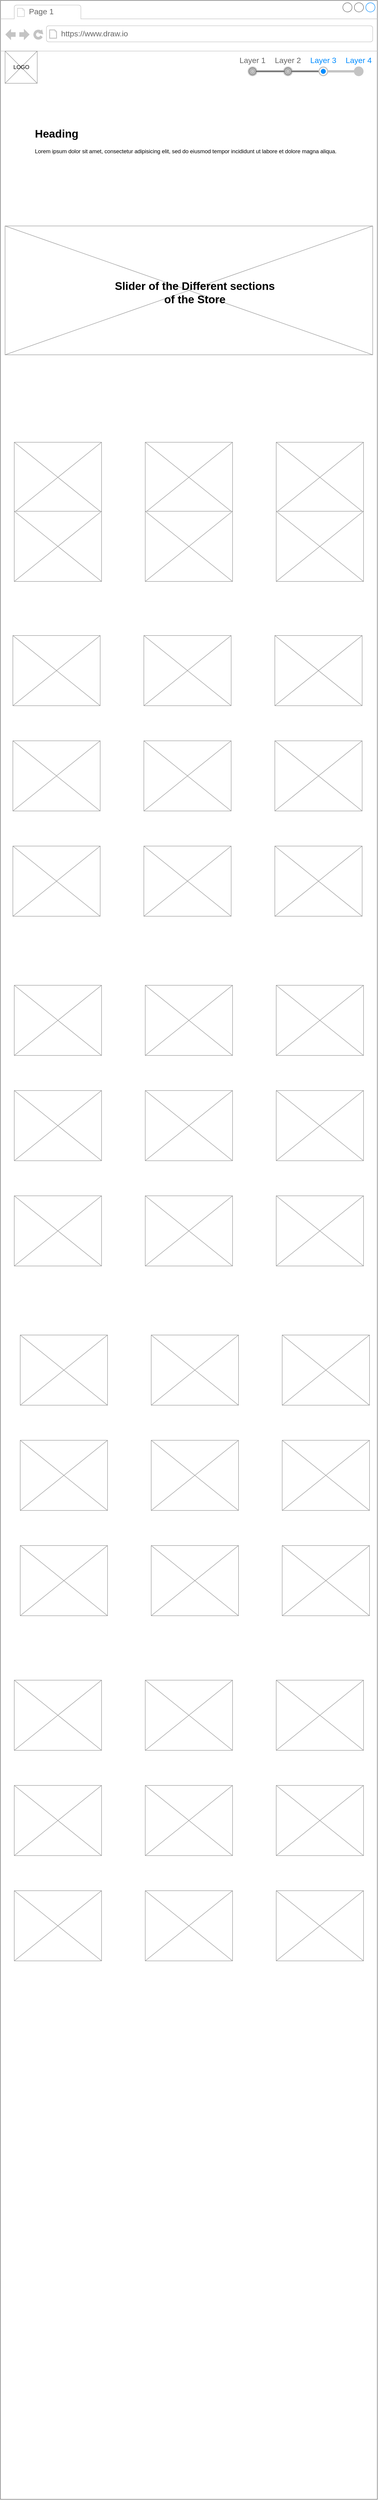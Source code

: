 <mxfile version="13.6.6" type="github">
  <diagram id="SzC1pkk3Dp7Q5FKMa4gf" name="Page-1">
    <mxGraphModel dx="3166" dy="2455" grid="1" gridSize="10" guides="1" tooltips="1" connect="1" arrows="1" fold="1" page="1" pageScale="1" pageWidth="827" pageHeight="1169" math="0" shadow="0">
      <root>
        <mxCell id="0" />
        <mxCell id="1" parent="0" />
        <mxCell id="fV-SpjQVINLK7v3Sb_gR-1" value="" style="strokeWidth=1;shadow=0;dashed=0;align=center;html=1;shape=mxgraph.mockup.containers.browserWindow;rSize=0;strokeColor=#666666;strokeColor2=#008cff;strokeColor3=#c4c4c4;mainText=,;recursiveResize=0;" vertex="1" parent="1">
          <mxGeometry x="7" y="-1040" width="820" height="5430" as="geometry" />
        </mxCell>
        <mxCell id="fV-SpjQVINLK7v3Sb_gR-2" value="Page 1" style="strokeWidth=1;shadow=0;dashed=0;align=center;html=1;shape=mxgraph.mockup.containers.anchor;fontSize=17;fontColor=#666666;align=left;" vertex="1" parent="fV-SpjQVINLK7v3Sb_gR-1">
          <mxGeometry x="60" y="12" width="110" height="26" as="geometry" />
        </mxCell>
        <mxCell id="fV-SpjQVINLK7v3Sb_gR-3" value="https://www.draw.io" style="strokeWidth=1;shadow=0;dashed=0;align=center;html=1;shape=mxgraph.mockup.containers.anchor;rSize=0;fontSize=17;fontColor=#666666;align=left;" vertex="1" parent="fV-SpjQVINLK7v3Sb_gR-1">
          <mxGeometry x="130" y="60" width="250" height="26" as="geometry" />
        </mxCell>
        <mxCell id="fV-SpjQVINLK7v3Sb_gR-4" value="" style="verticalLabelPosition=bottom;shadow=0;dashed=0;align=center;html=1;verticalAlign=top;strokeWidth=1;shape=mxgraph.mockup.graphics.simpleIcon;strokeColor=#999999;" vertex="1" parent="fV-SpjQVINLK7v3Sb_gR-1">
          <mxGeometry x="10" y="110" width="70" height="70" as="geometry" />
        </mxCell>
        <mxCell id="fV-SpjQVINLK7v3Sb_gR-5" value="LOGO" style="text;html=1;resizable=0;autosize=1;align=center;verticalAlign=middle;points=[];fillColor=none;strokeColor=none;rounded=0;" vertex="1" parent="fV-SpjQVINLK7v3Sb_gR-1">
          <mxGeometry x="20" y="135" width="50" height="20" as="geometry" />
        </mxCell>
        <mxCell id="fV-SpjQVINLK7v3Sb_gR-6" value="" style="strokeWidth=1;shadow=0;dashed=0;align=center;html=1;shape=mxgraph.mockup.navigation.stepBar;strokeColor=#c4c4c4;textColor=#666666;textColor2=#008cff;mainText=Layer 1,Layer 2,+Layer 3,Layer 4;textSize=17;fillColor=#666666;overflow=fill;fontSize=17;fontColor=#666666;" vertex="1" parent="fV-SpjQVINLK7v3Sb_gR-1">
          <mxGeometry x="510" y="120" width="300" height="20" as="geometry" />
        </mxCell>
        <mxCell id="fV-SpjQVINLK7v3Sb_gR-197" value="" style="group" vertex="1" connectable="0" parent="fV-SpjQVINLK7v3Sb_gR-1">
          <mxGeometry x="10" y="490" width="800" height="280" as="geometry" />
        </mxCell>
        <mxCell id="fV-SpjQVINLK7v3Sb_gR-33" value="" style="verticalLabelPosition=bottom;shadow=0;dashed=0;align=center;html=1;verticalAlign=top;strokeWidth=1;shape=mxgraph.mockup.graphics.simpleIcon;strokeColor=#999999;" vertex="1" parent="fV-SpjQVINLK7v3Sb_gR-197">
          <mxGeometry width="800" height="280" as="geometry" />
        </mxCell>
        <mxCell id="fV-SpjQVINLK7v3Sb_gR-34" value="&lt;font style=&quot;font-size: 24px&quot;&gt;&lt;b&gt;Slider of the Different sections &lt;br&gt;of the Store&lt;/b&gt;&lt;/font&gt;" style="text;html=1;strokeColor=none;fillColor=none;align=center;verticalAlign=middle;whiteSpace=wrap;rounded=0;" vertex="1" parent="fV-SpjQVINLK7v3Sb_gR-197">
          <mxGeometry x="193" y="90" width="440" height="110" as="geometry" />
        </mxCell>
        <mxCell id="fV-SpjQVINLK7v3Sb_gR-207" value="" style="group" vertex="1" connectable="0" parent="fV-SpjQVINLK7v3Sb_gR-1">
          <mxGeometry x="30" y="3650" width="760" height="610" as="geometry" />
        </mxCell>
        <mxCell id="fV-SpjQVINLK7v3Sb_gR-198" value="" style="verticalLabelPosition=bottom;shadow=0;dashed=0;align=center;html=1;verticalAlign=top;strokeWidth=1;shape=mxgraph.mockup.graphics.simpleIcon;strokeColor=#999999;fillColor=#ffffff;" vertex="1" parent="fV-SpjQVINLK7v3Sb_gR-207">
          <mxGeometry width="190" height="152.5" as="geometry" />
        </mxCell>
        <mxCell id="fV-SpjQVINLK7v3Sb_gR-199" value="" style="verticalLabelPosition=bottom;shadow=0;dashed=0;align=center;html=1;verticalAlign=top;strokeWidth=1;shape=mxgraph.mockup.graphics.simpleIcon;strokeColor=#999999;fillColor=#ffffff;" vertex="1" parent="fV-SpjQVINLK7v3Sb_gR-207">
          <mxGeometry x="285" width="190" height="152.5" as="geometry" />
        </mxCell>
        <mxCell id="fV-SpjQVINLK7v3Sb_gR-200" value="" style="verticalLabelPosition=bottom;shadow=0;dashed=0;align=center;html=1;verticalAlign=top;strokeWidth=1;shape=mxgraph.mockup.graphics.simpleIcon;strokeColor=#999999;fillColor=#ffffff;" vertex="1" parent="fV-SpjQVINLK7v3Sb_gR-207">
          <mxGeometry x="570" width="190" height="152.5" as="geometry" />
        </mxCell>
        <mxCell id="fV-SpjQVINLK7v3Sb_gR-201" value="" style="verticalLabelPosition=bottom;shadow=0;dashed=0;align=center;html=1;verticalAlign=top;strokeWidth=1;shape=mxgraph.mockup.graphics.simpleIcon;strokeColor=#999999;fillColor=#ffffff;" vertex="1" parent="fV-SpjQVINLK7v3Sb_gR-207">
          <mxGeometry y="228.75" width="190" height="152.5" as="geometry" />
        </mxCell>
        <mxCell id="fV-SpjQVINLK7v3Sb_gR-202" value="" style="verticalLabelPosition=bottom;shadow=0;dashed=0;align=center;html=1;verticalAlign=top;strokeWidth=1;shape=mxgraph.mockup.graphics.simpleIcon;strokeColor=#999999;fillColor=#ffffff;" vertex="1" parent="fV-SpjQVINLK7v3Sb_gR-207">
          <mxGeometry x="285" y="228.75" width="190" height="152.5" as="geometry" />
        </mxCell>
        <mxCell id="fV-SpjQVINLK7v3Sb_gR-203" value="" style="verticalLabelPosition=bottom;shadow=0;dashed=0;align=center;html=1;verticalAlign=top;strokeWidth=1;shape=mxgraph.mockup.graphics.simpleIcon;strokeColor=#999999;fillColor=#ffffff;" vertex="1" parent="fV-SpjQVINLK7v3Sb_gR-207">
          <mxGeometry x="570" y="228.75" width="190" height="152.5" as="geometry" />
        </mxCell>
        <mxCell id="fV-SpjQVINLK7v3Sb_gR-204" value="" style="verticalLabelPosition=bottom;shadow=0;dashed=0;align=center;html=1;verticalAlign=top;strokeWidth=1;shape=mxgraph.mockup.graphics.simpleIcon;strokeColor=#999999;fillColor=#ffffff;" vertex="1" parent="fV-SpjQVINLK7v3Sb_gR-207">
          <mxGeometry y="457.5" width="190" height="152.5" as="geometry" />
        </mxCell>
        <mxCell id="fV-SpjQVINLK7v3Sb_gR-205" value="" style="verticalLabelPosition=bottom;shadow=0;dashed=0;align=center;html=1;verticalAlign=top;strokeWidth=1;shape=mxgraph.mockup.graphics.simpleIcon;strokeColor=#999999;fillColor=#ffffff;" vertex="1" parent="fV-SpjQVINLK7v3Sb_gR-207">
          <mxGeometry x="285" y="457.5" width="190" height="152.5" as="geometry" />
        </mxCell>
        <mxCell id="fV-SpjQVINLK7v3Sb_gR-206" value="" style="verticalLabelPosition=bottom;shadow=0;dashed=0;align=center;html=1;verticalAlign=top;strokeWidth=1;shape=mxgraph.mockup.graphics.simpleIcon;strokeColor=#999999;fillColor=#ffffff;" vertex="1" parent="fV-SpjQVINLK7v3Sb_gR-207">
          <mxGeometry x="570" y="457.5" width="190" height="152.5" as="geometry" />
        </mxCell>
        <mxCell id="fV-SpjQVINLK7v3Sb_gR-208" value="" style="group" vertex="1" connectable="0" parent="fV-SpjQVINLK7v3Sb_gR-1">
          <mxGeometry x="43" y="2900" width="760" height="610" as="geometry" />
        </mxCell>
        <mxCell id="fV-SpjQVINLK7v3Sb_gR-209" value="" style="verticalLabelPosition=bottom;shadow=0;dashed=0;align=center;html=1;verticalAlign=top;strokeWidth=1;shape=mxgraph.mockup.graphics.simpleIcon;strokeColor=#999999;fillColor=#ffffff;" vertex="1" parent="fV-SpjQVINLK7v3Sb_gR-208">
          <mxGeometry width="190" height="152.5" as="geometry" />
        </mxCell>
        <mxCell id="fV-SpjQVINLK7v3Sb_gR-210" value="" style="verticalLabelPosition=bottom;shadow=0;dashed=0;align=center;html=1;verticalAlign=top;strokeWidth=1;shape=mxgraph.mockup.graphics.simpleIcon;strokeColor=#999999;fillColor=#ffffff;" vertex="1" parent="fV-SpjQVINLK7v3Sb_gR-208">
          <mxGeometry x="285" width="190" height="152.5" as="geometry" />
        </mxCell>
        <mxCell id="fV-SpjQVINLK7v3Sb_gR-211" value="" style="verticalLabelPosition=bottom;shadow=0;dashed=0;align=center;html=1;verticalAlign=top;strokeWidth=1;shape=mxgraph.mockup.graphics.simpleIcon;strokeColor=#999999;fillColor=#ffffff;" vertex="1" parent="fV-SpjQVINLK7v3Sb_gR-208">
          <mxGeometry x="570" width="190" height="152.5" as="geometry" />
        </mxCell>
        <mxCell id="fV-SpjQVINLK7v3Sb_gR-212" value="" style="verticalLabelPosition=bottom;shadow=0;dashed=0;align=center;html=1;verticalAlign=top;strokeWidth=1;shape=mxgraph.mockup.graphics.simpleIcon;strokeColor=#999999;fillColor=#ffffff;" vertex="1" parent="fV-SpjQVINLK7v3Sb_gR-208">
          <mxGeometry y="228.75" width="190" height="152.5" as="geometry" />
        </mxCell>
        <mxCell id="fV-SpjQVINLK7v3Sb_gR-213" value="" style="verticalLabelPosition=bottom;shadow=0;dashed=0;align=center;html=1;verticalAlign=top;strokeWidth=1;shape=mxgraph.mockup.graphics.simpleIcon;strokeColor=#999999;fillColor=#ffffff;" vertex="1" parent="fV-SpjQVINLK7v3Sb_gR-208">
          <mxGeometry x="285" y="228.75" width="190" height="152.5" as="geometry" />
        </mxCell>
        <mxCell id="fV-SpjQVINLK7v3Sb_gR-214" value="" style="verticalLabelPosition=bottom;shadow=0;dashed=0;align=center;html=1;verticalAlign=top;strokeWidth=1;shape=mxgraph.mockup.graphics.simpleIcon;strokeColor=#999999;fillColor=#ffffff;" vertex="1" parent="fV-SpjQVINLK7v3Sb_gR-208">
          <mxGeometry x="570" y="228.75" width="190" height="152.5" as="geometry" />
        </mxCell>
        <mxCell id="fV-SpjQVINLK7v3Sb_gR-215" value="" style="verticalLabelPosition=bottom;shadow=0;dashed=0;align=center;html=1;verticalAlign=top;strokeWidth=1;shape=mxgraph.mockup.graphics.simpleIcon;strokeColor=#999999;fillColor=#ffffff;" vertex="1" parent="fV-SpjQVINLK7v3Sb_gR-208">
          <mxGeometry y="457.5" width="190" height="152.5" as="geometry" />
        </mxCell>
        <mxCell id="fV-SpjQVINLK7v3Sb_gR-216" value="" style="verticalLabelPosition=bottom;shadow=0;dashed=0;align=center;html=1;verticalAlign=top;strokeWidth=1;shape=mxgraph.mockup.graphics.simpleIcon;strokeColor=#999999;fillColor=#ffffff;" vertex="1" parent="fV-SpjQVINLK7v3Sb_gR-208">
          <mxGeometry x="285" y="457.5" width="190" height="152.5" as="geometry" />
        </mxCell>
        <mxCell id="fV-SpjQVINLK7v3Sb_gR-217" value="" style="verticalLabelPosition=bottom;shadow=0;dashed=0;align=center;html=1;verticalAlign=top;strokeWidth=1;shape=mxgraph.mockup.graphics.simpleIcon;strokeColor=#999999;fillColor=#ffffff;" vertex="1" parent="fV-SpjQVINLK7v3Sb_gR-208">
          <mxGeometry x="570" y="457.5" width="190" height="152.5" as="geometry" />
        </mxCell>
        <mxCell id="fV-SpjQVINLK7v3Sb_gR-228" value="" style="group" vertex="1" connectable="0" parent="fV-SpjQVINLK7v3Sb_gR-1">
          <mxGeometry x="30" y="2140" width="760" height="610" as="geometry" />
        </mxCell>
        <mxCell id="fV-SpjQVINLK7v3Sb_gR-218" value="" style="group" vertex="1" connectable="0" parent="fV-SpjQVINLK7v3Sb_gR-228">
          <mxGeometry width="760" height="610" as="geometry" />
        </mxCell>
        <mxCell id="fV-SpjQVINLK7v3Sb_gR-219" value="" style="verticalLabelPosition=bottom;shadow=0;dashed=0;align=center;html=1;verticalAlign=top;strokeWidth=1;shape=mxgraph.mockup.graphics.simpleIcon;strokeColor=#999999;fillColor=#ffffff;" vertex="1" parent="fV-SpjQVINLK7v3Sb_gR-218">
          <mxGeometry width="190" height="152.5" as="geometry" />
        </mxCell>
        <mxCell id="fV-SpjQVINLK7v3Sb_gR-220" value="" style="verticalLabelPosition=bottom;shadow=0;dashed=0;align=center;html=1;verticalAlign=top;strokeWidth=1;shape=mxgraph.mockup.graphics.simpleIcon;strokeColor=#999999;fillColor=#ffffff;" vertex="1" parent="fV-SpjQVINLK7v3Sb_gR-218">
          <mxGeometry x="285" width="190" height="152.5" as="geometry" />
        </mxCell>
        <mxCell id="fV-SpjQVINLK7v3Sb_gR-221" value="" style="verticalLabelPosition=bottom;shadow=0;dashed=0;align=center;html=1;verticalAlign=top;strokeWidth=1;shape=mxgraph.mockup.graphics.simpleIcon;strokeColor=#999999;fillColor=#ffffff;" vertex="1" parent="fV-SpjQVINLK7v3Sb_gR-218">
          <mxGeometry x="570" width="190" height="152.5" as="geometry" />
        </mxCell>
        <mxCell id="fV-SpjQVINLK7v3Sb_gR-222" value="" style="verticalLabelPosition=bottom;shadow=0;dashed=0;align=center;html=1;verticalAlign=top;strokeWidth=1;shape=mxgraph.mockup.graphics.simpleIcon;strokeColor=#999999;fillColor=#ffffff;" vertex="1" parent="fV-SpjQVINLK7v3Sb_gR-218">
          <mxGeometry y="228.75" width="190" height="152.5" as="geometry" />
        </mxCell>
        <mxCell id="fV-SpjQVINLK7v3Sb_gR-223" value="" style="verticalLabelPosition=bottom;shadow=0;dashed=0;align=center;html=1;verticalAlign=top;strokeWidth=1;shape=mxgraph.mockup.graphics.simpleIcon;strokeColor=#999999;fillColor=#ffffff;" vertex="1" parent="fV-SpjQVINLK7v3Sb_gR-218">
          <mxGeometry x="285" y="228.75" width="190" height="152.5" as="geometry" />
        </mxCell>
        <mxCell id="fV-SpjQVINLK7v3Sb_gR-224" value="" style="verticalLabelPosition=bottom;shadow=0;dashed=0;align=center;html=1;verticalAlign=top;strokeWidth=1;shape=mxgraph.mockup.graphics.simpleIcon;strokeColor=#999999;fillColor=#ffffff;" vertex="1" parent="fV-SpjQVINLK7v3Sb_gR-218">
          <mxGeometry x="570" y="228.75" width="190" height="152.5" as="geometry" />
        </mxCell>
        <mxCell id="fV-SpjQVINLK7v3Sb_gR-225" value="" style="verticalLabelPosition=bottom;shadow=0;dashed=0;align=center;html=1;verticalAlign=top;strokeWidth=1;shape=mxgraph.mockup.graphics.simpleIcon;strokeColor=#999999;fillColor=#ffffff;" vertex="1" parent="fV-SpjQVINLK7v3Sb_gR-218">
          <mxGeometry y="457.5" width="190" height="152.5" as="geometry" />
        </mxCell>
        <mxCell id="fV-SpjQVINLK7v3Sb_gR-226" value="" style="verticalLabelPosition=bottom;shadow=0;dashed=0;align=center;html=1;verticalAlign=top;strokeWidth=1;shape=mxgraph.mockup.graphics.simpleIcon;strokeColor=#999999;fillColor=#ffffff;" vertex="1" parent="fV-SpjQVINLK7v3Sb_gR-218">
          <mxGeometry x="285" y="457.5" width="190" height="152.5" as="geometry" />
        </mxCell>
        <mxCell id="fV-SpjQVINLK7v3Sb_gR-227" value="" style="verticalLabelPosition=bottom;shadow=0;dashed=0;align=center;html=1;verticalAlign=top;strokeWidth=1;shape=mxgraph.mockup.graphics.simpleIcon;strokeColor=#999999;fillColor=#ffffff;" vertex="1" parent="fV-SpjQVINLK7v3Sb_gR-218">
          <mxGeometry x="570" y="457.5" width="190" height="152.5" as="geometry" />
        </mxCell>
        <mxCell id="fV-SpjQVINLK7v3Sb_gR-229" value="" style="group" vertex="1" connectable="0" parent="fV-SpjQVINLK7v3Sb_gR-1">
          <mxGeometry x="27" y="1380" width="760" height="610" as="geometry" />
        </mxCell>
        <mxCell id="fV-SpjQVINLK7v3Sb_gR-230" value="" style="group" vertex="1" connectable="0" parent="fV-SpjQVINLK7v3Sb_gR-229">
          <mxGeometry width="760" height="610" as="geometry" />
        </mxCell>
        <mxCell id="fV-SpjQVINLK7v3Sb_gR-231" value="" style="verticalLabelPosition=bottom;shadow=0;dashed=0;align=center;html=1;verticalAlign=top;strokeWidth=1;shape=mxgraph.mockup.graphics.simpleIcon;strokeColor=#999999;fillColor=#ffffff;" vertex="1" parent="fV-SpjQVINLK7v3Sb_gR-230">
          <mxGeometry width="190" height="152.5" as="geometry" />
        </mxCell>
        <mxCell id="fV-SpjQVINLK7v3Sb_gR-232" value="" style="verticalLabelPosition=bottom;shadow=0;dashed=0;align=center;html=1;verticalAlign=top;strokeWidth=1;shape=mxgraph.mockup.graphics.simpleIcon;strokeColor=#999999;fillColor=#ffffff;" vertex="1" parent="fV-SpjQVINLK7v3Sb_gR-230">
          <mxGeometry x="285" width="190" height="152.5" as="geometry" />
        </mxCell>
        <mxCell id="fV-SpjQVINLK7v3Sb_gR-233" value="" style="verticalLabelPosition=bottom;shadow=0;dashed=0;align=center;html=1;verticalAlign=top;strokeWidth=1;shape=mxgraph.mockup.graphics.simpleIcon;strokeColor=#999999;fillColor=#ffffff;" vertex="1" parent="fV-SpjQVINLK7v3Sb_gR-230">
          <mxGeometry x="570" width="190" height="152.5" as="geometry" />
        </mxCell>
        <mxCell id="fV-SpjQVINLK7v3Sb_gR-234" value="" style="verticalLabelPosition=bottom;shadow=0;dashed=0;align=center;html=1;verticalAlign=top;strokeWidth=1;shape=mxgraph.mockup.graphics.simpleIcon;strokeColor=#999999;fillColor=#ffffff;" vertex="1" parent="fV-SpjQVINLK7v3Sb_gR-230">
          <mxGeometry y="228.75" width="190" height="152.5" as="geometry" />
        </mxCell>
        <mxCell id="fV-SpjQVINLK7v3Sb_gR-235" value="" style="verticalLabelPosition=bottom;shadow=0;dashed=0;align=center;html=1;verticalAlign=top;strokeWidth=1;shape=mxgraph.mockup.graphics.simpleIcon;strokeColor=#999999;fillColor=#ffffff;" vertex="1" parent="fV-SpjQVINLK7v3Sb_gR-230">
          <mxGeometry x="285" y="228.75" width="190" height="152.5" as="geometry" />
        </mxCell>
        <mxCell id="fV-SpjQVINLK7v3Sb_gR-236" value="" style="verticalLabelPosition=bottom;shadow=0;dashed=0;align=center;html=1;verticalAlign=top;strokeWidth=1;shape=mxgraph.mockup.graphics.simpleIcon;strokeColor=#999999;fillColor=#ffffff;" vertex="1" parent="fV-SpjQVINLK7v3Sb_gR-230">
          <mxGeometry x="570" y="228.75" width="190" height="152.5" as="geometry" />
        </mxCell>
        <mxCell id="fV-SpjQVINLK7v3Sb_gR-240" value="" style="group" vertex="1" connectable="0" parent="fV-SpjQVINLK7v3Sb_gR-230">
          <mxGeometry y="457.5" width="760" height="152.5" as="geometry" />
        </mxCell>
        <mxCell id="fV-SpjQVINLK7v3Sb_gR-237" value="" style="verticalLabelPosition=bottom;shadow=0;dashed=0;align=center;html=1;verticalAlign=top;strokeWidth=1;shape=mxgraph.mockup.graphics.simpleIcon;strokeColor=#999999;fillColor=#ffffff;" vertex="1" parent="fV-SpjQVINLK7v3Sb_gR-240">
          <mxGeometry width="190" height="152.5" as="geometry" />
        </mxCell>
        <mxCell id="fV-SpjQVINLK7v3Sb_gR-238" value="" style="verticalLabelPosition=bottom;shadow=0;dashed=0;align=center;html=1;verticalAlign=top;strokeWidth=1;shape=mxgraph.mockup.graphics.simpleIcon;strokeColor=#999999;fillColor=#ffffff;" vertex="1" parent="fV-SpjQVINLK7v3Sb_gR-240">
          <mxGeometry x="285" width="190" height="152.5" as="geometry" />
        </mxCell>
        <mxCell id="fV-SpjQVINLK7v3Sb_gR-239" value="" style="verticalLabelPosition=bottom;shadow=0;dashed=0;align=center;html=1;verticalAlign=top;strokeWidth=1;shape=mxgraph.mockup.graphics.simpleIcon;strokeColor=#999999;fillColor=#ffffff;" vertex="1" parent="fV-SpjQVINLK7v3Sb_gR-240">
          <mxGeometry x="570" width="190" height="152.5" as="geometry" />
        </mxCell>
        <mxCell id="fV-SpjQVINLK7v3Sb_gR-241" value="" style="group" vertex="1" connectable="0" parent="fV-SpjQVINLK7v3Sb_gR-1">
          <mxGeometry x="30" y="960" width="760" height="152.5" as="geometry" />
        </mxCell>
        <mxCell id="fV-SpjQVINLK7v3Sb_gR-242" value="" style="verticalLabelPosition=bottom;shadow=0;dashed=0;align=center;html=1;verticalAlign=top;strokeWidth=1;shape=mxgraph.mockup.graphics.simpleIcon;strokeColor=#999999;fillColor=#ffffff;" vertex="1" parent="fV-SpjQVINLK7v3Sb_gR-241">
          <mxGeometry width="190" height="152.5" as="geometry" />
        </mxCell>
        <mxCell id="fV-SpjQVINLK7v3Sb_gR-243" value="" style="verticalLabelPosition=bottom;shadow=0;dashed=0;align=center;html=1;verticalAlign=top;strokeWidth=1;shape=mxgraph.mockup.graphics.simpleIcon;strokeColor=#999999;fillColor=#ffffff;" vertex="1" parent="fV-SpjQVINLK7v3Sb_gR-241">
          <mxGeometry x="285" width="190" height="152.5" as="geometry" />
        </mxCell>
        <mxCell id="fV-SpjQVINLK7v3Sb_gR-244" value="" style="verticalLabelPosition=bottom;shadow=0;dashed=0;align=center;html=1;verticalAlign=top;strokeWidth=1;shape=mxgraph.mockup.graphics.simpleIcon;strokeColor=#999999;fillColor=#ffffff;" vertex="1" parent="fV-SpjQVINLK7v3Sb_gR-241">
          <mxGeometry x="570" width="190" height="152.5" as="geometry" />
        </mxCell>
        <mxCell id="fV-SpjQVINLK7v3Sb_gR-245" value="" style="group" vertex="1" connectable="0" parent="fV-SpjQVINLK7v3Sb_gR-1">
          <mxGeometry x="30" y="1110" width="760" height="152.5" as="geometry" />
        </mxCell>
        <mxCell id="fV-SpjQVINLK7v3Sb_gR-246" value="" style="verticalLabelPosition=bottom;shadow=0;dashed=0;align=center;html=1;verticalAlign=top;strokeWidth=1;shape=mxgraph.mockup.graphics.simpleIcon;strokeColor=#999999;fillColor=#ffffff;" vertex="1" parent="fV-SpjQVINLK7v3Sb_gR-245">
          <mxGeometry width="190" height="152.5" as="geometry" />
        </mxCell>
        <mxCell id="fV-SpjQVINLK7v3Sb_gR-247" value="" style="verticalLabelPosition=bottom;shadow=0;dashed=0;align=center;html=1;verticalAlign=top;strokeWidth=1;shape=mxgraph.mockup.graphics.simpleIcon;strokeColor=#999999;fillColor=#ffffff;" vertex="1" parent="fV-SpjQVINLK7v3Sb_gR-245">
          <mxGeometry x="285" width="190" height="152.5" as="geometry" />
        </mxCell>
        <mxCell id="fV-SpjQVINLK7v3Sb_gR-248" value="" style="verticalLabelPosition=bottom;shadow=0;dashed=0;align=center;html=1;verticalAlign=top;strokeWidth=1;shape=mxgraph.mockup.graphics.simpleIcon;strokeColor=#999999;fillColor=#ffffff;" vertex="1" parent="fV-SpjQVINLK7v3Sb_gR-245">
          <mxGeometry x="570" width="190" height="152.5" as="geometry" />
        </mxCell>
        <mxCell id="fV-SpjQVINLK7v3Sb_gR-252" value="&lt;h1&gt;Heading&lt;/h1&gt;&lt;p&gt;Lorem ipsum dolor sit amet, consectetur adipisicing elit, sed do eiusmod tempor incididunt ut labore et dolore magna aliqua.&lt;/p&gt;" style="text;html=1;strokeColor=none;fillColor=none;spacing=5;spacingTop=-20;whiteSpace=wrap;overflow=hidden;rounded=0;" vertex="1" parent="fV-SpjQVINLK7v3Sb_gR-1">
          <mxGeometry x="70" y="270" width="670" height="110" as="geometry" />
        </mxCell>
      </root>
    </mxGraphModel>
  </diagram>
</mxfile>
